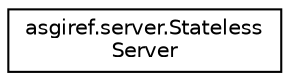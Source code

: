 digraph "Graphical Class Hierarchy"
{
 // LATEX_PDF_SIZE
  edge [fontname="Helvetica",fontsize="10",labelfontname="Helvetica",labelfontsize="10"];
  node [fontname="Helvetica",fontsize="10",shape=record];
  rankdir="LR";
  Node0 [label="asgiref.server.Stateless\lServer",height=0.2,width=0.4,color="black", fillcolor="white", style="filled",URL="$classasgiref_1_1server_1_1_stateless_server.html",tooltip=" "];
}
